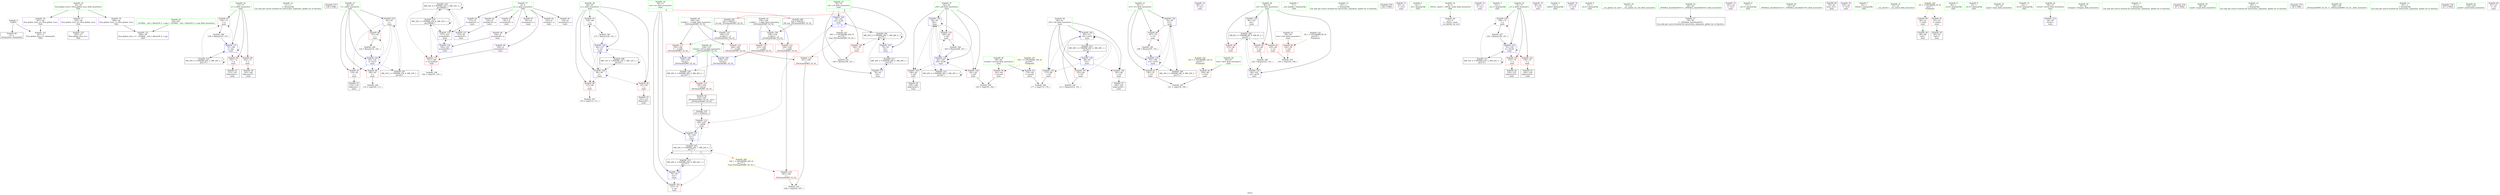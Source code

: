 digraph "SVFG" {
	label="SVFG";

	Node0x562e38f1f850 [shape=record,color=grey,label="{NodeID: 0\nNullPtr}"];
	Node0x562e38f1f850 -> Node0x562e38f3d970[style=solid];
	Node0x562e38f1f850 -> Node0x562e38f438a0[style=solid];
	Node0x562e38f3e450 [shape=record,color=red,label="{NodeID: 97\n145\<--72\n\<--x\nmain\n}"];
	Node0x562e38f3e450 -> Node0x562e38f471f0[style=solid];
	Node0x562e38f205c0 [shape=record,color=green,label="{NodeID: 14\n111\<--1\n\<--dummyObj\nCan only get source location for instruction, argument, global var or function.}"];
	Node0x562e38f68a40 [shape=record,color=black,label="{NodeID: 277\n136 = PHI()\n}"];
	Node0x562e38f416e0 [shape=record,color=grey,label="{NodeID: 194\n110 = cmp(109, 111, )\n}"];
	Node0x562e38f3df90 [shape=record,color=red,label="{NodeID: 111\n191\<--190\n\<--arrayidx43\nmain\n}"];
	Node0x562e38f3df90 -> Node0x562e38f41ce0[style=solid];
	Node0x562e38f3c9e0 [shape=record,color=green,label="{NodeID: 28\n64\<--65\nj\<--j_field_insensitive\nmain\n}"];
	Node0x562e38f3c9e0 -> Node0x562e38f40d70[style=solid];
	Node0x562e38f3c9e0 -> Node0x562e38f40e40[style=solid];
	Node0x562e38f3c9e0 -> Node0x562e38f40f10[style=solid];
	Node0x562e38f3c9e0 -> Node0x562e38f43c10[style=solid];
	Node0x562e38f3c9e0 -> Node0x562e38f43db0[style=solid];
	Node0x562e38f51ec0 [shape=record,color=black,label="{NodeID: 208\nMR_12V_2 = PHI(MR_12V_3, MR_12V_1, )\npts\{65 \}\n}"];
	Node0x562e38f51ec0 -> Node0x562e38f43c10[style=dashed];
	Node0x562e38f51ec0 -> Node0x562e38f51ec0[style=dashed];
	Node0x562e38f43b40 [shape=record,color=blue,label="{NodeID: 125\n62\<--85\ni\<--\nmain\n}"];
	Node0x562e38f43b40 -> Node0x562e38f40b00[style=dashed];
	Node0x562e38f43b40 -> Node0x562e38f40bd0[style=dashed];
	Node0x562e38f43b40 -> Node0x562e38f40ca0[style=dashed];
	Node0x562e38f43b40 -> Node0x562e38f43e80[style=dashed];
	Node0x562e38f43b40 -> Node0x562e38f519c0[style=dashed];
	Node0x562e38f3d600 [shape=record,color=green,label="{NodeID: 42\n236\<--237\nretval\<--retval_field_insensitive\n_ZSt3maxIiERKT_S2_S2_\n}"];
	Node0x562e38f3d600 -> Node0x562e38f3e130[style=solid];
	Node0x562e38f3d600 -> Node0x562e38f44df0[style=solid];
	Node0x562e38f3d600 -> Node0x562e38f44ec0[style=solid];
	Node0x562e38f446a0 [shape=record,color=blue,label="{NodeID: 139\n82\<--85\nj36\<--\nmain\n}"];
	Node0x562e38f446a0 -> Node0x562e38f3dd20[style=dashed];
	Node0x562e38f446a0 -> Node0x562e38f3ddf0[style=dashed];
	Node0x562e38f446a0 -> Node0x562e38f3dec0[style=dashed];
	Node0x562e38f446a0 -> Node0x562e38f446a0[style=dashed];
	Node0x562e38f446a0 -> Node0x562e38f44910[style=dashed];
	Node0x562e38f446a0 -> Node0x562e38f541c0[style=dashed];
	Node0x562e38f3f210 [shape=record,color=black,label="{NodeID: 56\n163\<--162\nidxprom27\<--\nmain\n}"];
	Node0x562e38f5a040 [shape=record,color=yellow,style=double,label="{NodeID: 236\n14V_1 = ENCHI(MR_14V_0)\npts\{67 \}\nFun[main]}"];
	Node0x562e38f5a040 -> Node0x562e38f40fe0[style=dashed];
	Node0x562e38f3fd70 [shape=record,color=purple,label="{NodeID: 70\n88\<--12\n\<--.str.1\nmain\n}"];
	Node0x562e38f40960 [shape=record,color=red,label="{NodeID: 84\n214\<--60\n\<--col\nmain\n}"];
	Node0x562e38f21330 [shape=record,color=green,label="{NodeID: 1\n7\<--1\n__dso_handle\<--dummyObj\nGlob }"];
	Node0x562e38f3e520 [shape=record,color=red,label="{NodeID: 98\n152\<--72\n\<--x\nmain\n}"];
	Node0x562e38f3e520 -> Node0x562e38f3efa0[style=solid];
	Node0x562e38f3c000 [shape=record,color=green,label="{NodeID: 15\n147\<--1\n\<--dummyObj\nCan only get source location for instruction, argument, global var or function.}"];
	Node0x562e38f68b40 [shape=record,color=black,label="{NodeID: 278\n144 = PHI()\n}"];
	Node0x562e38f41860 [shape=record,color=grey,label="{NodeID: 195\n105 = cmp(103, 104, )\n}"];
	Node0x562e38f3e060 [shape=record,color=red,label="{NodeID: 112\n200\<--197\n\<--call46\nmain\n}"];
	Node0x562e38f3e060 -> Node0x562e38f44840[style=solid];
	Node0x562e38f3cab0 [shape=record,color=green,label="{NodeID: 29\n66\<--67\nfirst\<--first_field_insensitive\nmain\n}"];
	Node0x562e38f3cab0 -> Node0x562e38f40fe0[style=solid];
	Node0x562e38f523c0 [shape=record,color=black,label="{NodeID: 209\nMR_18V_2 = PHI(MR_18V_4, MR_18V_1, )\npts\{71 \}\n}"];
	Node0x562e38f523c0 -> Node0x562e38f43f50[style=dashed];
	Node0x562e38f43c10 [shape=record,color=blue,label="{NodeID: 126\n64\<--85\nj\<--\nmain\n}"];
	Node0x562e38f43c10 -> Node0x562e38f40d70[style=dashed];
	Node0x562e38f43c10 -> Node0x562e38f40e40[style=dashed];
	Node0x562e38f43c10 -> Node0x562e38f40f10[style=dashed];
	Node0x562e38f43c10 -> Node0x562e38f43c10[style=dashed];
	Node0x562e38f43c10 -> Node0x562e38f43db0[style=dashed];
	Node0x562e38f43c10 -> Node0x562e38f51ec0[style=dashed];
	Node0x562e38f3d6d0 [shape=record,color=green,label="{NodeID: 43\n238\<--239\n__a.addr\<--__a.addr_field_insensitive\n_ZSt3maxIiERKT_S2_S2_\n}"];
	Node0x562e38f3d6d0 -> Node0x562e38f3e200[style=solid];
	Node0x562e38f3d6d0 -> Node0x562e38f43340[style=solid];
	Node0x562e38f3d6d0 -> Node0x562e38f44c50[style=solid];
	Node0x562e38f44770 [shape=record,color=blue,label="{NodeID: 140\n78\<--195\ncul\<--inc45\nmain\n|{|<s2>8}}"];
	Node0x562e38f44770 -> Node0x562e38f3e060[style=dashed];
	Node0x562e38f44770 -> Node0x562e38f50ac0[style=dashed];
	Node0x562e38f44770:s2 -> Node0x562e38f5aa10[style=dashed,color=red];
	Node0x562e38f3f2e0 [shape=record,color=black,label="{NodeID: 57\n186\<--185\nidxprom40\<--\nmain\n}"];
	Node0x562e38f5a120 [shape=record,color=yellow,style=double,label="{NodeID: 237\n16V_1 = ENCHI(MR_16V_0)\npts\{69 \}\nFun[main]}"];
	Node0x562e38f5a120 -> Node0x562e38f410b0[style=dashed];
	Node0x562e38f5a120 -> Node0x562e38f41180[style=dashed];
	Node0x562e38f3fe40 [shape=record,color=purple,label="{NodeID: 71\n93\<--15\n\<--.str.2\nmain\n}"];
	Node0x562e38f40a30 [shape=record,color=red,label="{NodeID: 85\n221\<--60\n\<--col\nmain\n}"];
	Node0x562e38f40a30 -> Node0x562e38f474f0[style=solid];
	Node0x562e38f213c0 [shape=record,color=green,label="{NodeID: 2\n10\<--1\n.str\<--dummyObj\nGlob }"];
	Node0x562e38f3e5f0 [shape=record,color=red,label="{NodeID: 99\n162\<--72\n\<--x\nmain\n}"];
	Node0x562e38f3e5f0 -> Node0x562e38f3f210[style=solid];
	Node0x562e38f3c090 [shape=record,color=green,label="{NodeID: 16\n4\<--6\n_ZStL8__ioinit\<--_ZStL8__ioinit_field_insensitive\nGlob }"];
	Node0x562e38f3c090 -> Node0x562e38f3f550[style=solid];
	Node0x562e38f68c40 [shape=record,color=black,label="{NodeID: 279\n197 = PHI(233, )\n}"];
	Node0x562e38f68c40 -> Node0x562e38f3e060[style=solid];
	Node0x562e38f419e0 [shape=record,color=grey,label="{NodeID: 196\n177 = cmp(175, 176, )\n}"];
	Node0x562e38f3e130 [shape=record,color=red,label="{NodeID: 113\n256\<--236\n\<--retval\n_ZSt3maxIiERKT_S2_S2_\n}"];
	Node0x562e38f3e130 -> Node0x562e38f3f480[style=solid];
	Node0x562e38f3cb80 [shape=record,color=green,label="{NodeID: 30\n68\<--69\nsecond\<--second_field_insensitive\nmain\n}"];
	Node0x562e38f3cb80 -> Node0x562e38f410b0[style=solid];
	Node0x562e38f3cb80 -> Node0x562e38f41180[style=solid];
	Node0x562e38f528c0 [shape=record,color=black,label="{NodeID: 210\nMR_20V_2 = PHI(MR_20V_3, MR_20V_1, )\npts\{73 \}\n}"];
	Node0x562e38f528c0 -> Node0x562e38f3e450[style=dashed];
	Node0x562e38f528c0 -> Node0x562e38f44020[style=dashed];
	Node0x562e38f528c0 -> Node0x562e38f528c0[style=dashed];
	Node0x562e38f43ce0 [shape=record,color=blue,label="{NodeID: 127\n123\<--85\narrayidx10\<--\nmain\n}"];
	Node0x562e38f43ce0 -> Node0x562e38f550c0[style=dashed];
	Node0x562e38f3d7a0 [shape=record,color=green,label="{NodeID: 44\n240\<--241\n__b.addr\<--__b.addr_field_insensitive\n_ZSt3maxIiERKT_S2_S2_\n}"];
	Node0x562e38f3d7a0 -> Node0x562e38f433d0[style=solid];
	Node0x562e38f3d7a0 -> Node0x562e38f43460[style=solid];
	Node0x562e38f3d7a0 -> Node0x562e38f44d20[style=solid];
	Node0x562e38f44840 [shape=record,color=blue,label="{NodeID: 141\n76\<--200\nres\<--\nmain\n}"];
	Node0x562e38f44840 -> Node0x562e38f505c0[style=dashed];
	Node0x562e38f3f3b0 [shape=record,color=black,label="{NodeID: 58\n189\<--188\nidxprom42\<--\nmain\n}"];
	Node0x562e38f3ff10 [shape=record,color=purple,label="{NodeID: 72\n94\<--17\n\<--.str.3\nmain\n}"];
	Node0x562e38f40b00 [shape=record,color=red,label="{NodeID: 86\n109\<--62\n\<--i\nmain\n}"];
	Node0x562e38f40b00 -> Node0x562e38f416e0[style=solid];
	Node0x562e38f206c0 [shape=record,color=green,label="{NodeID: 3\n12\<--1\n.str.1\<--dummyObj\nGlob }"];
	Node0x562e38f46d70 [shape=record,color=grey,label="{NodeID: 183\n211 = Binary(210, 101, )\n}"];
	Node0x562e38f46d70 -> Node0x562e38f44ab0[style=solid];
	Node0x562e38f3e6c0 [shape=record,color=red,label="{NodeID: 100\n149\<--74\n\<--y\nmain\n}"];
	Node0x562e38f3e6c0 -> Node0x562e38f47370[style=solid];
	Node0x562e38f3c120 [shape=record,color=green,label="{NodeID: 17\n8\<--9\na\<--a_field_insensitive\nGlob }"];
	Node0x562e38f3c120 -> Node0x562e38f3f620[style=solid];
	Node0x562e38f3c120 -> Node0x562e38f3f6f0[style=solid];
	Node0x562e38f3c120 -> Node0x562e38f3f7c0[style=solid];
	Node0x562e38f3c120 -> Node0x562e38f3f890[style=solid];
	Node0x562e38f3c120 -> Node0x562e38f3f960[style=solid];
	Node0x562e38f3c120 -> Node0x562e38f3fa30[style=solid];
	Node0x562e38f3c120 -> Node0x562e38f3fb00[style=solid];
	Node0x562e38f3c120 -> Node0x562e38f3fbd0[style=solid];
	Node0x562e38f68e30 [shape=record,color=black,label="{NodeID: 280\n234 = PHI(76, )\n0th arg _ZSt3maxIiERKT_S2_S2_ }"];
	Node0x562e38f68e30 -> Node0x562e38f44c50[style=solid];
	Node0x562e38f41b60 [shape=record,color=grey,label="{NodeID: 197\n116 = cmp(115, 111, )\n}"];
	Node0x562e38f3e200 [shape=record,color=red,label="{NodeID: 114\n244\<--238\n\<--__a.addr\n_ZSt3maxIiERKT_S2_S2_\n}"];
	Node0x562e38f3e200 -> Node0x562e38f43530[style=solid];
	Node0x562e38f3cc50 [shape=record,color=green,label="{NodeID: 31\n70\<--71\ni15\<--i15_field_insensitive\nmain\n}"];
	Node0x562e38f3cc50 -> Node0x562e38f41250[style=solid];
	Node0x562e38f3cc50 -> Node0x562e38f3e380[style=solid];
	Node0x562e38f3cc50 -> Node0x562e38f43f50[style=solid];
	Node0x562e38f3cc50 -> Node0x562e38f44360[style=solid];
	Node0x562e38f52dc0 [shape=record,color=black,label="{NodeID: 211\nMR_22V_2 = PHI(MR_22V_3, MR_22V_1, )\npts\{75 \}\n}"];
	Node0x562e38f52dc0 -> Node0x562e38f3e6c0[style=dashed];
	Node0x562e38f52dc0 -> Node0x562e38f440f0[style=dashed];
	Node0x562e38f52dc0 -> Node0x562e38f52dc0[style=dashed];
	Node0x562e38f43db0 [shape=record,color=blue,label="{NodeID: 128\n64\<--127\nj\<--inc\nmain\n}"];
	Node0x562e38f43db0 -> Node0x562e38f40d70[style=dashed];
	Node0x562e38f43db0 -> Node0x562e38f40e40[style=dashed];
	Node0x562e38f43db0 -> Node0x562e38f40f10[style=dashed];
	Node0x562e38f43db0 -> Node0x562e38f43c10[style=dashed];
	Node0x562e38f43db0 -> Node0x562e38f43db0[style=dashed];
	Node0x562e38f43db0 -> Node0x562e38f51ec0[style=dashed];
	Node0x562e38f3d870 [shape=record,color=green,label="{NodeID: 45\n28\<--261\n_GLOBAL__sub_I_Alina239_0_1.cpp\<--_GLOBAL__sub_I_Alina239_0_1.cpp_field_insensitive\n}"];
	Node0x562e38f3d870 -> Node0x562e38f437a0[style=solid];
	Node0x562e38f44910 [shape=record,color=blue,label="{NodeID: 142\n82\<--205\nj36\<--inc48\nmain\n}"];
	Node0x562e38f44910 -> Node0x562e38f3dd20[style=dashed];
	Node0x562e38f44910 -> Node0x562e38f3ddf0[style=dashed];
	Node0x562e38f44910 -> Node0x562e38f3dec0[style=dashed];
	Node0x562e38f44910 -> Node0x562e38f446a0[style=dashed];
	Node0x562e38f44910 -> Node0x562e38f44910[style=dashed];
	Node0x562e38f44910 -> Node0x562e38f541c0[style=dashed];
	Node0x562e38f3f480 [shape=record,color=black,label="{NodeID: 59\n233\<--256\n_ZSt3maxIiERKT_S2_S2__ret\<--\n_ZSt3maxIiERKT_S2_S2_\n|{<s0>8}}"];
	Node0x562e38f3f480:s0 -> Node0x562e38f68c40[style=solid,color=blue];
	Node0x562e38f3ffe0 [shape=record,color=purple,label="{NodeID: 73\n96\<--20\n\<--.str.4\nmain\n}"];
	Node0x562e38f40bd0 [shape=record,color=red,label="{NodeID: 87\n118\<--62\n\<--i\nmain\n}"];
	Node0x562e38f40bd0 -> Node0x562e38f3ee00[style=solid];
	Node0x562e38f20750 [shape=record,color=green,label="{NodeID: 4\n14\<--1\nstdin\<--dummyObj\nGlob }"];
	Node0x562e38f46ef0 [shape=record,color=grey,label="{NodeID: 184\n205 = Binary(204, 101, )\n}"];
	Node0x562e38f46ef0 -> Node0x562e38f44910[style=solid];
	Node0x562e38f3e790 [shape=record,color=red,label="{NodeID: 101\n155\<--74\n\<--y\nmain\n}"];
	Node0x562e38f3e790 -> Node0x562e38f3f070[style=solid];
	Node0x562e38f3c1b0 [shape=record,color=green,label="{NodeID: 18\n26\<--30\nllvm.global_ctors\<--llvm.global_ctors_field_insensitive\nGlob }"];
	Node0x562e38f3c1b0 -> Node0x562e38f40320[style=solid];
	Node0x562e38f3c1b0 -> Node0x562e38f40420[style=solid];
	Node0x562e38f3c1b0 -> Node0x562e38f40520[style=solid];
	Node0x562e38f68f30 [shape=record,color=black,label="{NodeID: 281\n235 = PHI(78, )\n1st arg _ZSt3maxIiERKT_S2_S2_ }"];
	Node0x562e38f68f30 -> Node0x562e38f44d20[style=solid];
	Node0x562e38f41ce0 [shape=record,color=grey,label="{NodeID: 198\n192 = cmp(191, 101, )\n}"];
	Node0x562e38f43340 [shape=record,color=red,label="{NodeID: 115\n253\<--238\n\<--__a.addr\n_ZSt3maxIiERKT_S2_S2_\n}"];
	Node0x562e38f43340 -> Node0x562e38f44ec0[style=solid];
	Node0x562e38f3cd20 [shape=record,color=green,label="{NodeID: 32\n72\<--73\nx\<--x_field_insensitive\nmain\n}"];
	Node0x562e38f3cd20 -> Node0x562e38f3e450[style=solid];
	Node0x562e38f3cd20 -> Node0x562e38f3e520[style=solid];
	Node0x562e38f3cd20 -> Node0x562e38f3e5f0[style=solid];
	Node0x562e38f3cd20 -> Node0x562e38f44020[style=solid];
	Node0x562e38f532c0 [shape=record,color=black,label="{NodeID: 212\nMR_24V_2 = PHI(MR_24V_4, MR_24V_1, )\npts\{77 \}\n}"];
	Node0x562e38f532c0 -> Node0x562e38f44430[style=dashed];
	Node0x562e38f43e80 [shape=record,color=blue,label="{NodeID: 129\n62\<--132\ni\<--inc12\nmain\n}"];
	Node0x562e38f43e80 -> Node0x562e38f40b00[style=dashed];
	Node0x562e38f43e80 -> Node0x562e38f40bd0[style=dashed];
	Node0x562e38f43e80 -> Node0x562e38f40ca0[style=dashed];
	Node0x562e38f43e80 -> Node0x562e38f43e80[style=dashed];
	Node0x562e38f43e80 -> Node0x562e38f519c0[style=dashed];
	Node0x562e38f3d970 [shape=record,color=black,label="{NodeID: 46\n2\<--3\ndummyVal\<--dummyVal\n}"];
	Node0x562e38f449e0 [shape=record,color=blue,label="{NodeID: 143\n78\<--85\ncul\<--\nmain\n}"];
	Node0x562e38f449e0 -> Node0x562e38f50ac0[style=dashed];
	Node0x562e38f449e0 -> Node0x562e38f537c0[style=dashed];
	Node0x562e38f3f550 [shape=record,color=purple,label="{NodeID: 60\n37\<--4\n\<--_ZStL8__ioinit\n__cxx_global_var_init\n}"];
	Node0x562e38f400b0 [shape=record,color=purple,label="{NodeID: 74\n135\<--22\n\<--.str.5\nmain\n}"];
	Node0x562e38f40ca0 [shape=record,color=red,label="{NodeID: 88\n131\<--62\n\<--i\nmain\n}"];
	Node0x562e38f40ca0 -> Node0x562e38f47670[style=solid];
	Node0x562e38f207e0 [shape=record,color=green,label="{NodeID: 5\n15\<--1\n.str.2\<--dummyObj\nGlob }"];
	Node0x562e38f47070 [shape=record,color=grey,label="{NodeID: 185\n168 = Binary(167, 101, )\n}"];
	Node0x562e38f47070 -> Node0x562e38f44360[style=solid];
	Node0x562e38f3e860 [shape=record,color=red,label="{NodeID: 102\n159\<--74\n\<--y\nmain\n}"];
	Node0x562e38f3e860 -> Node0x562e38f3f140[style=solid];
	Node0x562e38f3c240 [shape=record,color=green,label="{NodeID: 19\n31\<--32\n__cxx_global_var_init\<--__cxx_global_var_init_field_insensitive\n}"];
	Node0x562e38f41e60 [shape=record,color=grey,label="{NodeID: 199\n183 = cmp(181, 182, )\n}"];
	Node0x562e38f433d0 [shape=record,color=red,label="{NodeID: 116\n246\<--240\n\<--__b.addr\n_ZSt3maxIiERKT_S2_S2_\n}"];
	Node0x562e38f433d0 -> Node0x562e38f43600[style=solid];
	Node0x562e38f3cdf0 [shape=record,color=green,label="{NodeID: 33\n74\<--75\ny\<--y_field_insensitive\nmain\n}"];
	Node0x562e38f3cdf0 -> Node0x562e38f3e6c0[style=solid];
	Node0x562e38f3cdf0 -> Node0x562e38f3e790[style=solid];
	Node0x562e38f3cdf0 -> Node0x562e38f3e860[style=solid];
	Node0x562e38f3cdf0 -> Node0x562e38f440f0[style=solid];
	Node0x562e38f537c0 [shape=record,color=black,label="{NodeID: 213\nMR_26V_2 = PHI(MR_26V_4, MR_26V_1, )\npts\{79 \}\n}"];
	Node0x562e38f537c0 -> Node0x562e38f44500[style=dashed];
	Node0x562e38f43f50 [shape=record,color=blue,label="{NodeID: 130\n70\<--85\ni15\<--\nmain\n}"];
	Node0x562e38f43f50 -> Node0x562e38f41250[style=dashed];
	Node0x562e38f43f50 -> Node0x562e38f3e380[style=dashed];
	Node0x562e38f43f50 -> Node0x562e38f44360[style=dashed];
	Node0x562e38f43f50 -> Node0x562e38f523c0[style=dashed];
	Node0x562e38f3da70 [shape=record,color=black,label="{NodeID: 47\n39\<--40\n\<--_ZNSt8ios_base4InitD1Ev\nCan only get source location for instruction, argument, global var or function.}"];
	Node0x562e38f44ab0 [shape=record,color=blue,label="{NodeID: 144\n80\<--211\ni32\<--inc51\nmain\n}"];
	Node0x562e38f44ab0 -> Node0x562e38f3ead0[style=dashed];
	Node0x562e38f44ab0 -> Node0x562e38f3db80[style=dashed];
	Node0x562e38f44ab0 -> Node0x562e38f3dc50[style=dashed];
	Node0x562e38f44ab0 -> Node0x562e38f44ab0[style=dashed];
	Node0x562e38f44ab0 -> Node0x562e38f53cc0[style=dashed];
	Node0x562e38f3f620 [shape=record,color=purple,label="{NodeID: 61\n120\<--8\narrayidx\<--a\nmain\n}"];
	Node0x562e38f40180 [shape=record,color=purple,label="{NodeID: 75\n143\<--22\n\<--.str.5\nmain\n}"];
	Node0x562e38f40d70 [shape=record,color=red,label="{NodeID: 89\n115\<--64\n\<--j\nmain\n}"];
	Node0x562e38f40d70 -> Node0x562e38f41b60[style=solid];
	Node0x562e38f1fca0 [shape=record,color=green,label="{NodeID: 6\n17\<--1\n.str.3\<--dummyObj\nGlob }"];
	Node0x562e38f471f0 [shape=record,color=grey,label="{NodeID: 186\n146 = Binary(145, 147, )\n}"];
	Node0x562e38f471f0 -> Node0x562e38f44020[style=solid];
	Node0x562e38f3e930 [shape=record,color=red,label="{NodeID: 103\n215\<--76\n\<--res\nmain\n}"];
	Node0x562e38f3c2d0 [shape=record,color=green,label="{NodeID: 20\n35\<--36\n_ZNSt8ios_base4InitC1Ev\<--_ZNSt8ios_base4InitC1Ev_field_insensitive\n}"];
	Node0x562e38f43460 [shape=record,color=red,label="{NodeID: 117\n250\<--240\n\<--__b.addr\n_ZSt3maxIiERKT_S2_S2_\n}"];
	Node0x562e38f43460 -> Node0x562e38f44df0[style=solid];
	Node0x562e38f3cec0 [shape=record,color=green,label="{NodeID: 34\n76\<--77\nres\<--res_field_insensitive\nmain\n|{|<s3>8}}"];
	Node0x562e38f3cec0 -> Node0x562e38f3e930[style=solid];
	Node0x562e38f3cec0 -> Node0x562e38f44430[style=solid];
	Node0x562e38f3cec0 -> Node0x562e38f44840[style=solid];
	Node0x562e38f3cec0:s3 -> Node0x562e38f68e30[style=solid,color=red];
	Node0x562e38f53cc0 [shape=record,color=black,label="{NodeID: 214\nMR_28V_2 = PHI(MR_28V_4, MR_28V_1, )\npts\{81 \}\n}"];
	Node0x562e38f53cc0 -> Node0x562e38f445d0[style=dashed];
	Node0x562e38f44020 [shape=record,color=blue,label="{NodeID: 131\n72\<--146\nx\<--dec\nmain\n}"];
	Node0x562e38f44020 -> Node0x562e38f3e450[style=dashed];
	Node0x562e38f44020 -> Node0x562e38f3e520[style=dashed];
	Node0x562e38f44020 -> Node0x562e38f3e5f0[style=dashed];
	Node0x562e38f44020 -> Node0x562e38f44020[style=dashed];
	Node0x562e38f44020 -> Node0x562e38f528c0[style=dashed];
	Node0x562e38f3eb90 [shape=record,color=black,label="{NodeID: 48\n55\<--85\nmain_ret\<--\nmain\n}"];
	Node0x562e38f44b80 [shape=record,color=blue,label="{NodeID: 145\n60\<--222\ncol\<--inc55\nmain\n}"];
	Node0x562e38f44b80 -> Node0x562e38f514c0[style=dashed];
	Node0x562e38f3f6f0 [shape=record,color=purple,label="{NodeID: 62\n123\<--8\narrayidx10\<--a\nmain\n}"];
	Node0x562e38f3f6f0 -> Node0x562e38f43ce0[style=solid];
	Node0x562e38f40250 [shape=record,color=purple,label="{NodeID: 76\n216\<--24\n\<--.str.6\nmain\n}"];
	Node0x562e38f40e40 [shape=record,color=red,label="{NodeID: 90\n121\<--64\n\<--j\nmain\n}"];
	Node0x562e38f40e40 -> Node0x562e38f3eed0[style=solid];
	Node0x562e38f1fd30 [shape=record,color=green,label="{NodeID: 7\n19\<--1\nstdout\<--dummyObj\nGlob }"];
	Node0x562e38f47370 [shape=record,color=grey,label="{NodeID: 187\n150 = Binary(149, 147, )\n}"];
	Node0x562e38f47370 -> Node0x562e38f440f0[style=solid];
	Node0x562e38f3ea00 [shape=record,color=red,label="{NodeID: 104\n194\<--78\n\<--cul\nmain\n}"];
	Node0x562e38f3ea00 -> Node0x562e38f47970[style=solid];
	Node0x562e38f3c3a0 [shape=record,color=green,label="{NodeID: 21\n41\<--42\n__cxa_atexit\<--__cxa_atexit_field_insensitive\n}"];
	Node0x562e38f43530 [shape=record,color=red,label="{NodeID: 118\n245\<--244\n\<--\n_ZSt3maxIiERKT_S2_S2_\n}"];
	Node0x562e38f43530 -> Node0x562e38f413e0[style=solid];
	Node0x562e38f3cf90 [shape=record,color=green,label="{NodeID: 35\n78\<--79\ncul\<--cul_field_insensitive\nmain\n|{|<s4>8}}"];
	Node0x562e38f3cf90 -> Node0x562e38f3ea00[style=solid];
	Node0x562e38f3cf90 -> Node0x562e38f44500[style=solid];
	Node0x562e38f3cf90 -> Node0x562e38f44770[style=solid];
	Node0x562e38f3cf90 -> Node0x562e38f449e0[style=solid];
	Node0x562e38f3cf90:s4 -> Node0x562e38f68f30[style=solid,color=red];
	Node0x562e38f541c0 [shape=record,color=black,label="{NodeID: 215\nMR_30V_2 = PHI(MR_30V_3, MR_30V_1, )\npts\{83 \}\n}"];
	Node0x562e38f541c0 -> Node0x562e38f446a0[style=dashed];
	Node0x562e38f541c0 -> Node0x562e38f541c0[style=dashed];
	Node0x562e38f440f0 [shape=record,color=blue,label="{NodeID: 132\n74\<--150\ny\<--dec20\nmain\n}"];
	Node0x562e38f440f0 -> Node0x562e38f3e6c0[style=dashed];
	Node0x562e38f440f0 -> Node0x562e38f3e790[style=dashed];
	Node0x562e38f440f0 -> Node0x562e38f3e860[style=dashed];
	Node0x562e38f440f0 -> Node0x562e38f440f0[style=dashed];
	Node0x562e38f440f0 -> Node0x562e38f52dc0[style=dashed];
	Node0x562e38f3ec60 [shape=record,color=black,label="{NodeID: 49\n89\<--86\ncall\<--\nmain\n}"];
	Node0x562e38f58bc0 [shape=record,color=black,label="{NodeID: 229\nMR_36V_3 = PHI(MR_36V_4, MR_36V_2, )\npts\{237 \}\n}"];
	Node0x562e38f58bc0 -> Node0x562e38f3e130[style=dashed];
	Node0x562e38f44c50 [shape=record,color=blue,label="{NodeID: 146\n238\<--234\n__a.addr\<--__a\n_ZSt3maxIiERKT_S2_S2_\n}"];
	Node0x562e38f44c50 -> Node0x562e38f3e200[style=dashed];
	Node0x562e38f44c50 -> Node0x562e38f43340[style=dashed];
	Node0x562e38f3f7c0 [shape=record,color=purple,label="{NodeID: 63\n154\<--8\narrayidx22\<--a\nmain\n}"];
	Node0x562e38f40320 [shape=record,color=purple,label="{NodeID: 77\n265\<--26\nllvm.global_ctors_0\<--llvm.global_ctors\nGlob }"];
	Node0x562e38f40320 -> Node0x562e38f436d0[style=solid];
	Node0x562e38f40f10 [shape=record,color=red,label="{NodeID: 91\n126\<--64\n\<--j\nmain\n}"];
	Node0x562e38f40f10 -> Node0x562e38f477f0[style=solid];
	Node0x562e38f1fdc0 [shape=record,color=green,label="{NodeID: 8\n20\<--1\n.str.4\<--dummyObj\nGlob }"];
	Node0x562e38f474f0 [shape=record,color=grey,label="{NodeID: 188\n222 = Binary(221, 101, )\n}"];
	Node0x562e38f474f0 -> Node0x562e38f44b80[style=solid];
	Node0x562e38f3ead0 [shape=record,color=red,label="{NodeID: 105\n175\<--80\n\<--i32\nmain\n}"];
	Node0x562e38f3ead0 -> Node0x562e38f419e0[style=solid];
	Node0x562e38f3c4a0 [shape=record,color=green,label="{NodeID: 22\n40\<--46\n_ZNSt8ios_base4InitD1Ev\<--_ZNSt8ios_base4InitD1Ev_field_insensitive\n}"];
	Node0x562e38f3c4a0 -> Node0x562e38f3da70[style=solid];
	Node0x562e38f43600 [shape=record,color=red,label="{NodeID: 119\n247\<--246\n\<--\n_ZSt3maxIiERKT_S2_S2_\n}"];
	Node0x562e38f43600 -> Node0x562e38f413e0[style=solid];
	Node0x562e38f3d060 [shape=record,color=green,label="{NodeID: 36\n80\<--81\ni32\<--i32_field_insensitive\nmain\n}"];
	Node0x562e38f3d060 -> Node0x562e38f3ead0[style=solid];
	Node0x562e38f3d060 -> Node0x562e38f3db80[style=solid];
	Node0x562e38f3d060 -> Node0x562e38f3dc50[style=solid];
	Node0x562e38f3d060 -> Node0x562e38f445d0[style=solid];
	Node0x562e38f3d060 -> Node0x562e38f44ab0[style=solid];
	Node0x562e38f546c0 [shape=record,color=black,label="{NodeID: 216\nMR_32V_2 = PHI(MR_32V_6, MR_32V_1, )\npts\{90000 \}\n}"];
	Node0x562e38f546c0 -> Node0x562e38f3df90[style=dashed];
	Node0x562e38f546c0 -> Node0x562e38f441c0[style=dashed];
	Node0x562e38f546c0 -> Node0x562e38f546c0[style=dashed];
	Node0x562e38f546c0 -> Node0x562e38f550c0[style=dashed];
	Node0x562e38f441c0 [shape=record,color=blue,label="{NodeID: 133\n157\<--101\narrayidx24\<--\nmain\n}"];
	Node0x562e38f441c0 -> Node0x562e38f44290[style=dashed];
	Node0x562e38f3ed30 [shape=record,color=black,label="{NodeID: 50\n95\<--92\ncall1\<--\nmain\n}"];
	Node0x562e38f590c0 [shape=record,color=yellow,style=double,label="{NodeID: 230\n2V_1 = ENCHI(MR_2V_0)\npts\{1 \}\nFun[main]}"];
	Node0x562e38f590c0 -> Node0x562e38f40620[style=dashed];
	Node0x562e38f590c0 -> Node0x562e38f406f0[style=dashed];
	Node0x562e38f44d20 [shape=record,color=blue,label="{NodeID: 147\n240\<--235\n__b.addr\<--__b\n_ZSt3maxIiERKT_S2_S2_\n}"];
	Node0x562e38f44d20 -> Node0x562e38f433d0[style=dashed];
	Node0x562e38f44d20 -> Node0x562e38f43460[style=dashed];
	Node0x562e38f3f890 [shape=record,color=purple,label="{NodeID: 64\n157\<--8\narrayidx24\<--a\nmain\n}"];
	Node0x562e38f3f890 -> Node0x562e38f441c0[style=solid];
	Node0x562e38f40420 [shape=record,color=purple,label="{NodeID: 78\n266\<--26\nllvm.global_ctors_1\<--llvm.global_ctors\nGlob }"];
	Node0x562e38f40420 -> Node0x562e38f437a0[style=solid];
	Node0x562e38f40fe0 [shape=record,color=red,label="{NodeID: 92\n140\<--66\n\<--first\nmain\n}"];
	Node0x562e38f40fe0 -> Node0x562e38f41560[style=solid];
	Node0x562e38f1fe50 [shape=record,color=green,label="{NodeID: 9\n22\<--1\n.str.5\<--dummyObj\nGlob }"];
	Node0x562e38f47670 [shape=record,color=grey,label="{NodeID: 189\n132 = Binary(131, 101, )\n}"];
	Node0x562e38f47670 -> Node0x562e38f43e80[style=solid];
	Node0x562e38f3db80 [shape=record,color=red,label="{NodeID: 106\n185\<--80\n\<--i32\nmain\n}"];
	Node0x562e38f3db80 -> Node0x562e38f3f2e0[style=solid];
	Node0x562e38f3c5a0 [shape=record,color=green,label="{NodeID: 23\n53\<--54\nmain\<--main_field_insensitive\n}"];
	Node0x562e38f505c0 [shape=record,color=black,label="{NodeID: 203\nMR_24V_5 = PHI(MR_24V_7, MR_24V_4, )\npts\{77 \}\n|{|<s5>8}}"];
	Node0x562e38f505c0 -> Node0x562e38f3e930[style=dashed];
	Node0x562e38f505c0 -> Node0x562e38f3e060[style=dashed];
	Node0x562e38f505c0 -> Node0x562e38f44840[style=dashed];
	Node0x562e38f505c0 -> Node0x562e38f505c0[style=dashed];
	Node0x562e38f505c0 -> Node0x562e38f532c0[style=dashed];
	Node0x562e38f505c0:s5 -> Node0x562e38f5a900[style=dashed,color=red];
	Node0x562e38f436d0 [shape=record,color=blue,label="{NodeID: 120\n265\<--27\nllvm.global_ctors_0\<--\nGlob }"];
	Node0x562e38f3d130 [shape=record,color=green,label="{NodeID: 37\n82\<--83\nj36\<--j36_field_insensitive\nmain\n}"];
	Node0x562e38f3d130 -> Node0x562e38f3dd20[style=solid];
	Node0x562e38f3d130 -> Node0x562e38f3ddf0[style=solid];
	Node0x562e38f3d130 -> Node0x562e38f3dec0[style=solid];
	Node0x562e38f3d130 -> Node0x562e38f446a0[style=solid];
	Node0x562e38f3d130 -> Node0x562e38f44910[style=solid];
	Node0x562e38f44290 [shape=record,color=blue,label="{NodeID: 134\n164\<--101\narrayidx28\<--\nmain\n}"];
	Node0x562e38f44290 -> Node0x562e38f3df90[style=dashed];
	Node0x562e38f44290 -> Node0x562e38f441c0[style=dashed];
	Node0x562e38f44290 -> Node0x562e38f546c0[style=dashed];
	Node0x562e38f3ee00 [shape=record,color=black,label="{NodeID: 51\n119\<--118\nidxprom\<--\nmain\n}"];
	Node0x562e38f44df0 [shape=record,color=blue,label="{NodeID: 148\n236\<--250\nretval\<--\n_ZSt3maxIiERKT_S2_S2_\n}"];
	Node0x562e38f44df0 -> Node0x562e38f58bc0[style=dashed];
	Node0x562e38f3f960 [shape=record,color=purple,label="{NodeID: 65\n161\<--8\narrayidx26\<--a\nmain\n}"];
	Node0x562e38f40520 [shape=record,color=purple,label="{NodeID: 79\n267\<--26\nllvm.global_ctors_2\<--llvm.global_ctors\nGlob }"];
	Node0x562e38f40520 -> Node0x562e38f438a0[style=solid];
	Node0x562e38f410b0 [shape=record,color=red,label="{NodeID: 93\n176\<--68\n\<--second\nmain\n}"];
	Node0x562e38f410b0 -> Node0x562e38f419e0[style=solid];
	Node0x562e38f20300 [shape=record,color=green,label="{NodeID: 10\n24\<--1\n.str.6\<--dummyObj\nGlob }"];
	Node0x562e38f477f0 [shape=record,color=grey,label="{NodeID: 190\n127 = Binary(126, 101, )\n}"];
	Node0x562e38f477f0 -> Node0x562e38f43db0[style=solid];
	Node0x562e38f3dc50 [shape=record,color=red,label="{NodeID: 107\n210\<--80\n\<--i32\nmain\n}"];
	Node0x562e38f3dc50 -> Node0x562e38f46d70[style=solid];
	Node0x562e38f3c6a0 [shape=record,color=green,label="{NodeID: 24\n56\<--57\nretval\<--retval_field_insensitive\nmain\n}"];
	Node0x562e38f3c6a0 -> Node0x562e38f439a0[style=solid];
	Node0x562e38f50ac0 [shape=record,color=black,label="{NodeID: 204\nMR_26V_5 = PHI(MR_26V_7, MR_26V_4, )\npts\{79 \}\n}"];
	Node0x562e38f50ac0 -> Node0x562e38f3ea00[style=dashed];
	Node0x562e38f50ac0 -> Node0x562e38f44770[style=dashed];
	Node0x562e38f50ac0 -> Node0x562e38f449e0[style=dashed];
	Node0x562e38f50ac0 -> Node0x562e38f50ac0[style=dashed];
	Node0x562e38f437a0 [shape=record,color=blue,label="{NodeID: 121\n266\<--28\nllvm.global_ctors_1\<--_GLOBAL__sub_I_Alina239_0_1.cpp\nGlob }"];
	Node0x562e38f3d200 [shape=record,color=green,label="{NodeID: 38\n90\<--91\nfreopen\<--freopen_field_insensitive\n}"];
	Node0x562e38f550c0 [shape=record,color=black,label="{NodeID: 218\nMR_32V_4 = PHI(MR_32V_5, MR_32V_3, )\npts\{90000 \}\n}"];
	Node0x562e38f550c0 -> Node0x562e38f3df90[style=dashed];
	Node0x562e38f550c0 -> Node0x562e38f43ce0[style=dashed];
	Node0x562e38f550c0 -> Node0x562e38f441c0[style=dashed];
	Node0x562e38f550c0 -> Node0x562e38f546c0[style=dashed];
	Node0x562e38f550c0 -> Node0x562e38f550c0[style=dashed];
	Node0x562e38f44360 [shape=record,color=blue,label="{NodeID: 135\n70\<--168\ni15\<--inc30\nmain\n}"];
	Node0x562e38f44360 -> Node0x562e38f41250[style=dashed];
	Node0x562e38f44360 -> Node0x562e38f3e380[style=dashed];
	Node0x562e38f44360 -> Node0x562e38f44360[style=dashed];
	Node0x562e38f44360 -> Node0x562e38f523c0[style=dashed];
	Node0x562e38f3eed0 [shape=record,color=black,label="{NodeID: 52\n122\<--121\nidxprom9\<--\nmain\n}"];
	Node0x562e38f59cc0 [shape=record,color=yellow,style=double,label="{NodeID: 232\n6V_1 = ENCHI(MR_6V_0)\npts\{59 \}\nFun[main]}"];
	Node0x562e38f59cc0 -> Node0x562e38f407c0[style=dashed];
	Node0x562e38f44ec0 [shape=record,color=blue,label="{NodeID: 149\n236\<--253\nretval\<--\n_ZSt3maxIiERKT_S2_S2_\n}"];
	Node0x562e38f44ec0 -> Node0x562e38f58bc0[style=dashed];
	Node0x562e38f3fa30 [shape=record,color=purple,label="{NodeID: 66\n164\<--8\narrayidx28\<--a\nmain\n}"];
	Node0x562e38f3fa30 -> Node0x562e38f44290[style=solid];
	Node0x562e38f5a900 [shape=record,color=yellow,style=double,label="{NodeID: 246\n24V_1 = ENCHI(MR_24V_0)\npts\{77 \}\nFun[_ZSt3maxIiERKT_S2_S2_]}"];
	Node0x562e38f5a900 -> Node0x562e38f43530[style=dashed];
	Node0x562e38f40620 [shape=record,color=red,label="{NodeID: 80\n86\<--14\n\<--stdin\nmain\n}"];
	Node0x562e38f40620 -> Node0x562e38f3ec60[style=solid];
	Node0x562e38f41180 [shape=record,color=red,label="{NodeID: 94\n182\<--68\n\<--second\nmain\n}"];
	Node0x562e38f41180 -> Node0x562e38f41e60[style=solid];
	Node0x562e38f20390 [shape=record,color=green,label="{NodeID: 11\n27\<--1\n\<--dummyObj\nCan only get source location for instruction, argument, global var or function.}"];
	Node0x562e38cef710 [shape=record,color=black,label="{NodeID: 274\n97 = PHI()\n}"];
	Node0x562e38f47970 [shape=record,color=grey,label="{NodeID: 191\n195 = Binary(194, 101, )\n}"];
	Node0x562e38f47970 -> Node0x562e38f44770[style=solid];
	Node0x562e38f3dd20 [shape=record,color=red,label="{NodeID: 108\n181\<--82\n\<--j36\nmain\n}"];
	Node0x562e38f3dd20 -> Node0x562e38f41e60[style=solid];
	Node0x562e38f3c770 [shape=record,color=green,label="{NodeID: 25\n58\<--59\ntest\<--test_field_insensitive\nmain\n}"];
	Node0x562e38f3c770 -> Node0x562e38f407c0[style=solid];
	Node0x562e38f438a0 [shape=record,color=blue, style = dotted,label="{NodeID: 122\n267\<--3\nllvm.global_ctors_2\<--dummyVal\nGlob }"];
	Node0x562e38f3d300 [shape=record,color=green,label="{NodeID: 39\n98\<--99\nscanf\<--scanf_field_insensitive\n}"];
	Node0x562e38f44430 [shape=record,color=blue,label="{NodeID: 136\n76\<--85\nres\<--\nmain\n}"];
	Node0x562e38f44430 -> Node0x562e38f3e930[style=dashed];
	Node0x562e38f44430 -> Node0x562e38f505c0[style=dashed];
	Node0x562e38f44430 -> Node0x562e38f532c0[style=dashed];
	Node0x562e38f3efa0 [shape=record,color=black,label="{NodeID: 53\n153\<--152\nidxprom21\<--\nmain\n}"];
	Node0x562e38f3fb00 [shape=record,color=purple,label="{NodeID: 67\n187\<--8\narrayidx41\<--a\nmain\n}"];
	Node0x562e38f5aa10 [shape=record,color=yellow,style=double,label="{NodeID: 247\n26V_1 = ENCHI(MR_26V_0)\npts\{79 \}\nFun[_ZSt3maxIiERKT_S2_S2_]}"];
	Node0x562e38f5aa10 -> Node0x562e38f43600[style=dashed];
	Node0x562e38f406f0 [shape=record,color=red,label="{NodeID: 81\n92\<--19\n\<--stdout\nmain\n}"];
	Node0x562e38f406f0 -> Node0x562e38f3ed30[style=solid];
	Node0x562e38f41250 [shape=record,color=red,label="{NodeID: 95\n139\<--70\n\<--i15\nmain\n}"];
	Node0x562e38f41250 -> Node0x562e38f41560[style=solid];
	Node0x562e38f20420 [shape=record,color=green,label="{NodeID: 12\n85\<--1\n\<--dummyObj\nCan only get source location for instruction, argument, global var or function.}"];
	Node0x562e38f68840 [shape=record,color=black,label="{NodeID: 275\n38 = PHI()\n}"];
	Node0x562e38f413e0 [shape=record,color=grey,label="{NodeID: 192\n248 = cmp(245, 247, )\n}"];
	Node0x562e38f3ddf0 [shape=record,color=red,label="{NodeID: 109\n188\<--82\n\<--j36\nmain\n}"];
	Node0x562e38f3ddf0 -> Node0x562e38f3f3b0[style=solid];
	Node0x562e38f3c840 [shape=record,color=green,label="{NodeID: 26\n60\<--61\ncol\<--col_field_insensitive\nmain\n}"];
	Node0x562e38f3c840 -> Node0x562e38f40890[style=solid];
	Node0x562e38f3c840 -> Node0x562e38f40960[style=solid];
	Node0x562e38f3c840 -> Node0x562e38f40a30[style=solid];
	Node0x562e38f3c840 -> Node0x562e38f43a70[style=solid];
	Node0x562e38f3c840 -> Node0x562e38f44b80[style=solid];
	Node0x562e38f514c0 [shape=record,color=black,label="{NodeID: 206\nMR_8V_3 = PHI(MR_8V_4, MR_8V_2, )\npts\{61 \}\n}"];
	Node0x562e38f514c0 -> Node0x562e38f40890[style=dashed];
	Node0x562e38f514c0 -> Node0x562e38f40960[style=dashed];
	Node0x562e38f514c0 -> Node0x562e38f40a30[style=dashed];
	Node0x562e38f514c0 -> Node0x562e38f44b80[style=dashed];
	Node0x562e38f439a0 [shape=record,color=blue,label="{NodeID: 123\n56\<--85\nretval\<--\nmain\n}"];
	Node0x562e38f3d400 [shape=record,color=green,label="{NodeID: 40\n198\<--199\n_ZSt3maxIiERKT_S2_S2_\<--_ZSt3maxIiERKT_S2_S2__field_insensitive\n}"];
	Node0x562e38f44500 [shape=record,color=blue,label="{NodeID: 137\n78\<--85\ncul\<--\nmain\n}"];
	Node0x562e38f44500 -> Node0x562e38f50ac0[style=dashed];
	Node0x562e38f44500 -> Node0x562e38f537c0[style=dashed];
	Node0x562e38f3f070 [shape=record,color=black,label="{NodeID: 54\n156\<--155\nidxprom23\<--\nmain\n}"];
	Node0x562e38f3fbd0 [shape=record,color=purple,label="{NodeID: 68\n190\<--8\narrayidx43\<--a\nmain\n}"];
	Node0x562e38f3fbd0 -> Node0x562e38f3df90[style=solid];
	Node0x562e38f407c0 [shape=record,color=red,label="{NodeID: 82\n104\<--58\n\<--test\nmain\n}"];
	Node0x562e38f407c0 -> Node0x562e38f41860[style=solid];
	Node0x562e38f3e380 [shape=record,color=red,label="{NodeID: 96\n167\<--70\n\<--i15\nmain\n}"];
	Node0x562e38f3e380 -> Node0x562e38f47070[style=solid];
	Node0x562e38f204f0 [shape=record,color=green,label="{NodeID: 13\n101\<--1\n\<--dummyObj\nCan only get source location for instruction, argument, global var or function.}"];
	Node0x562e38f68940 [shape=record,color=black,label="{NodeID: 276\n217 = PHI()\n}"];
	Node0x562e38f41560 [shape=record,color=grey,label="{NodeID: 193\n141 = cmp(139, 140, )\n}"];
	Node0x562e38f3dec0 [shape=record,color=red,label="{NodeID: 110\n204\<--82\n\<--j36\nmain\n}"];
	Node0x562e38f3dec0 -> Node0x562e38f46ef0[style=solid];
	Node0x562e38f3c910 [shape=record,color=green,label="{NodeID: 27\n62\<--63\ni\<--i_field_insensitive\nmain\n}"];
	Node0x562e38f3c910 -> Node0x562e38f40b00[style=solid];
	Node0x562e38f3c910 -> Node0x562e38f40bd0[style=solid];
	Node0x562e38f3c910 -> Node0x562e38f40ca0[style=solid];
	Node0x562e38f3c910 -> Node0x562e38f43b40[style=solid];
	Node0x562e38f3c910 -> Node0x562e38f43e80[style=solid];
	Node0x562e38f519c0 [shape=record,color=black,label="{NodeID: 207\nMR_10V_2 = PHI(MR_10V_4, MR_10V_1, )\npts\{63 \}\n}"];
	Node0x562e38f519c0 -> Node0x562e38f43b40[style=dashed];
	Node0x562e38f43a70 [shape=record,color=blue,label="{NodeID: 124\n60\<--101\ncol\<--\nmain\n}"];
	Node0x562e38f43a70 -> Node0x562e38f514c0[style=dashed];
	Node0x562e38f3d500 [shape=record,color=green,label="{NodeID: 41\n218\<--219\nprintf\<--printf_field_insensitive\n}"];
	Node0x562e38f445d0 [shape=record,color=blue,label="{NodeID: 138\n80\<--85\ni32\<--\nmain\n}"];
	Node0x562e38f445d0 -> Node0x562e38f3ead0[style=dashed];
	Node0x562e38f445d0 -> Node0x562e38f3db80[style=dashed];
	Node0x562e38f445d0 -> Node0x562e38f3dc50[style=dashed];
	Node0x562e38f445d0 -> Node0x562e38f44ab0[style=dashed];
	Node0x562e38f445d0 -> Node0x562e38f53cc0[style=dashed];
	Node0x562e38f3f140 [shape=record,color=black,label="{NodeID: 55\n160\<--159\nidxprom25\<--\nmain\n}"];
	Node0x562e38f3fca0 [shape=record,color=purple,label="{NodeID: 69\n87\<--10\n\<--.str\nmain\n}"];
	Node0x562e38f40890 [shape=record,color=red,label="{NodeID: 83\n103\<--60\n\<--col\nmain\n}"];
	Node0x562e38f40890 -> Node0x562e38f41860[style=solid];
}
